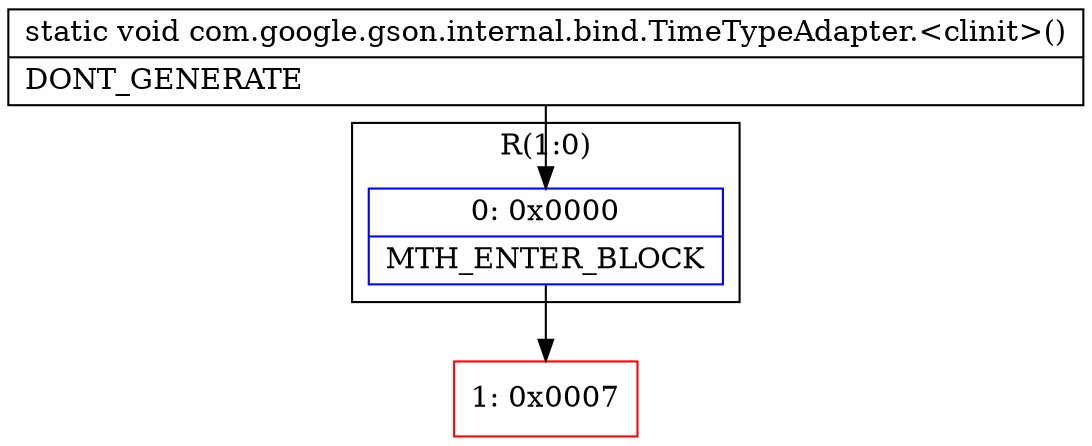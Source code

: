 digraph "CFG forcom.google.gson.internal.bind.TimeTypeAdapter.\<clinit\>()V" {
subgraph cluster_Region_1752598289 {
label = "R(1:0)";
node [shape=record,color=blue];
Node_0 [shape=record,label="{0\:\ 0x0000|MTH_ENTER_BLOCK\l}"];
}
Node_1 [shape=record,color=red,label="{1\:\ 0x0007}"];
MethodNode[shape=record,label="{static void com.google.gson.internal.bind.TimeTypeAdapter.\<clinit\>()  | DONT_GENERATE\l}"];
MethodNode -> Node_0;
Node_0 -> Node_1;
}

